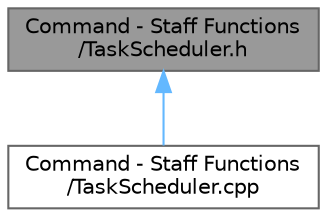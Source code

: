 digraph "Command - Staff Functions/TaskScheduler.h"
{
 // INTERACTIVE_SVG=YES
 // LATEX_PDF_SIZE
  bgcolor="transparent";
  edge [fontname=Helvetica,fontsize=10,labelfontname=Helvetica,labelfontsize=10];
  node [fontname=Helvetica,fontsize=10,shape=box,height=0.2,width=0.4];
  Node1 [id="Node000001",label="Command - Staff Functions\l/TaskScheduler.h",height=0.2,width=0.4,color="gray40", fillcolor="grey60", style="filled", fontcolor="black",tooltip="Invoker class for the Command design pattern."];
  Node1 -> Node2 [id="edge1_Node000001_Node000002",dir="back",color="steelblue1",style="solid",tooltip=" "];
  Node2 [id="Node000002",label="Command - Staff Functions\l/TaskScheduler.cpp",height=0.2,width=0.4,color="grey40", fillcolor="white", style="filled",URL="$_task_scheduler_8cpp.html",tooltip=" "];
}
